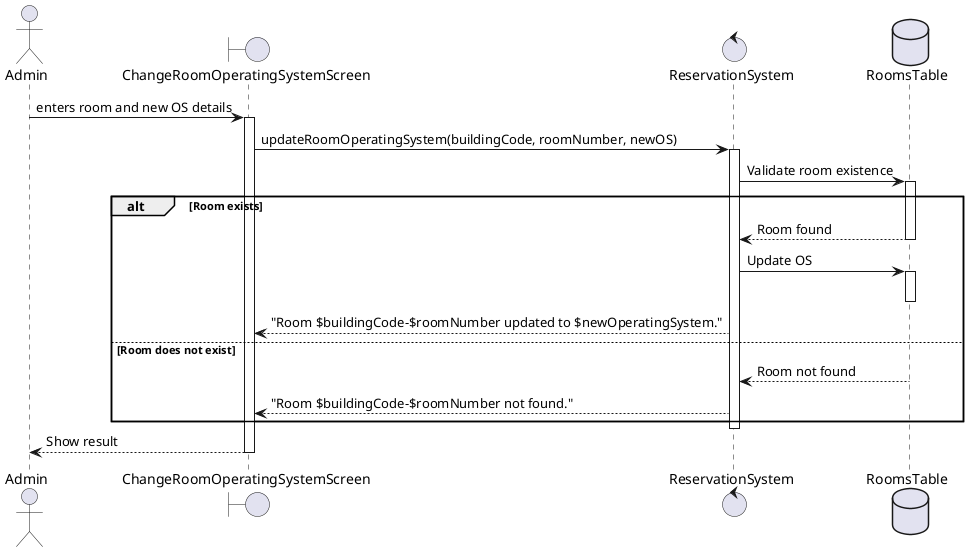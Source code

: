@startuml
actor Admin
boundary ChangeRoomOperatingSystemScreen
control ReservationSystem
database RoomsTable

Admin -> ChangeRoomOperatingSystemScreen: enters room and new OS details
activate ChangeRoomOperatingSystemScreen
ChangeRoomOperatingSystemScreen -> ReservationSystem: updateRoomOperatingSystem(buildingCode, roomNumber, newOS)
activate ReservationSystem
ReservationSystem -> RoomsTable: Validate room existence
activate RoomsTable
alt Room exists
    RoomsTable --> ReservationSystem: Room found
    deactivate RoomsTable
    ReservationSystem -> RoomsTable: Update OS
    activate RoomsTable
    deactivate RoomsTable
    ReservationSystem --> ChangeRoomOperatingSystemScreen: "Room $buildingCode-$roomNumber updated to $newOperatingSystem."
else Room does not exist
    RoomsTable --> ReservationSystem: Room not found
    deactivate RoomsTable
    ReservationSystem --> ChangeRoomOperatingSystemScreen: "Room $buildingCode-$roomNumber not found."
end
deactivate ReservationSystem
ChangeRoomOperatingSystemScreen --> Admin: Show result
deactivate ChangeRoomOperatingSystemScreen
@enduml
